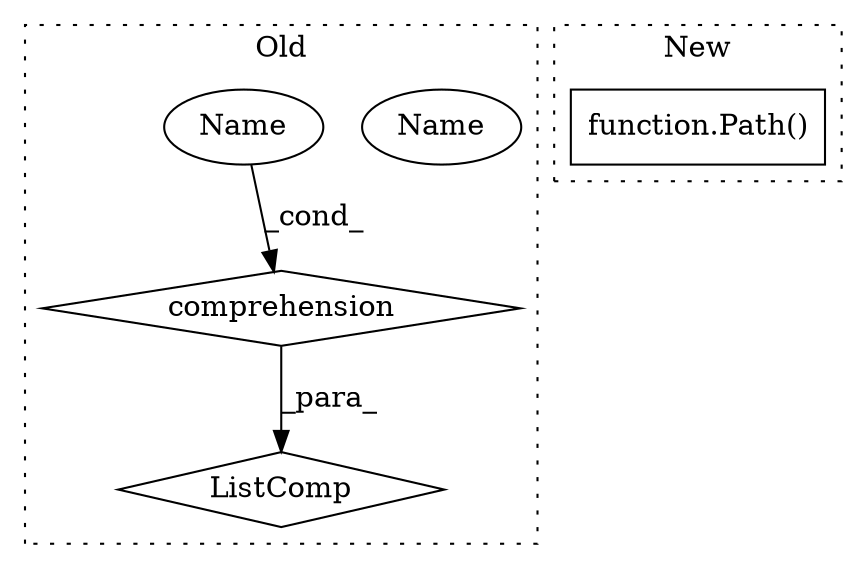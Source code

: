 digraph G {
subgraph cluster0 {
1 [label="ListComp" a="106" s="542" l="50" shape="diamond"];
3 [label="comprehension" a="45" s="545" l="3" shape="diamond"];
4 [label="Name" a="87" s="543" l="1" shape="ellipse"];
5 [label="Name" a="87" s="543" l="1" shape="ellipse"];
label = "Old";
style="dotted";
}
subgraph cluster1 {
2 [label="function.Path()" a="75" s="561,580" l="5,1" shape="box"];
label = "New";
style="dotted";
}
3 -> 1 [label="_para_"];
5 -> 3 [label="_cond_"];
}